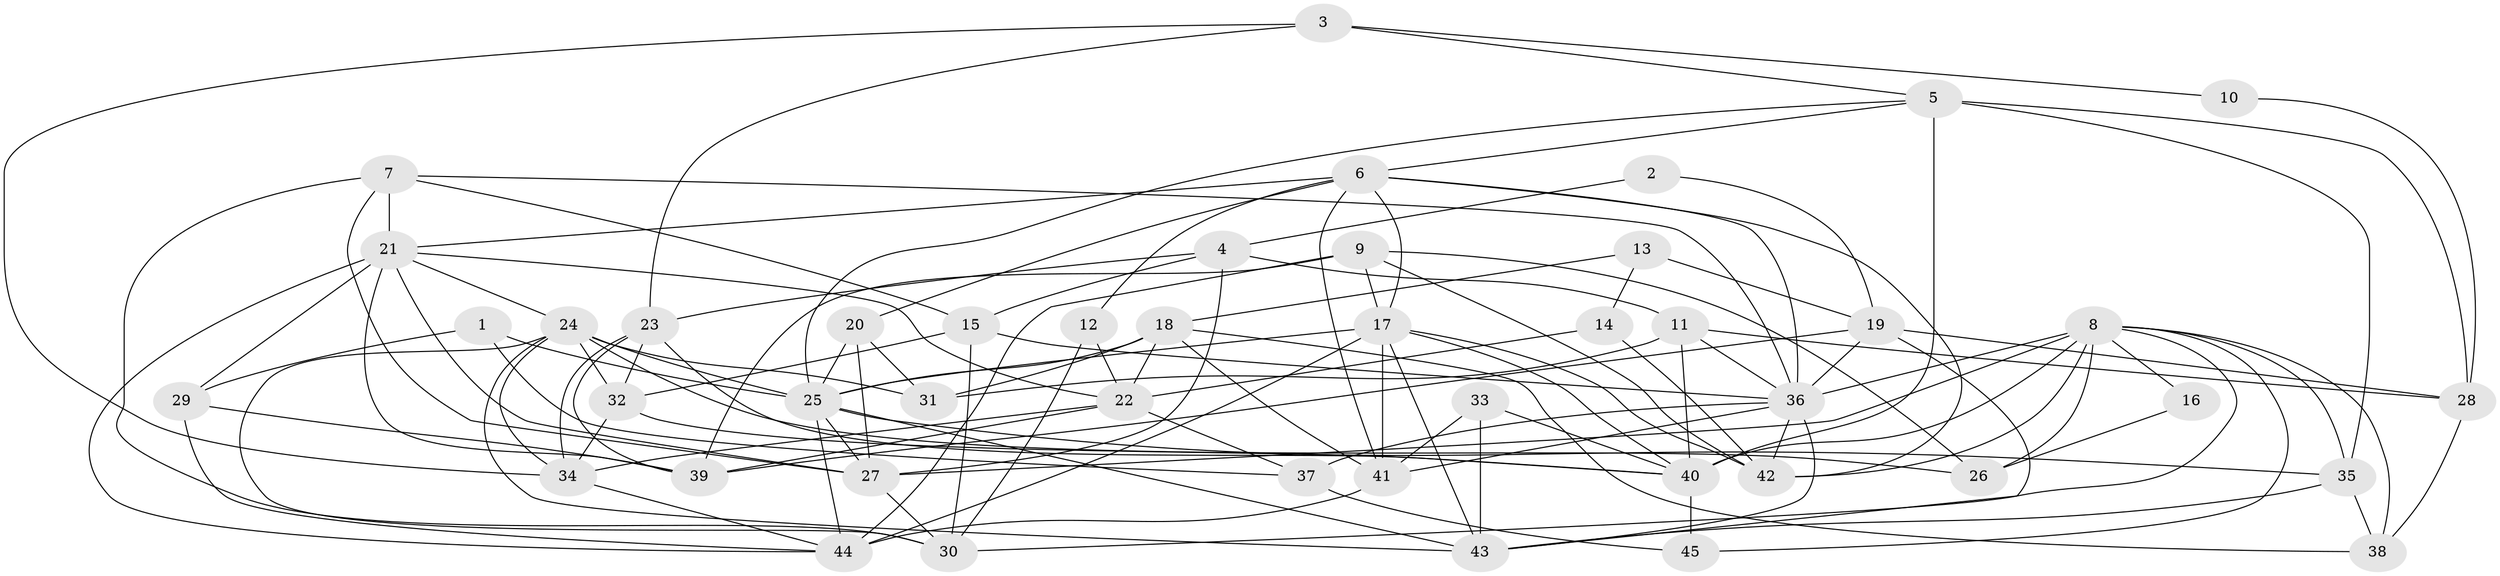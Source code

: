 // original degree distribution, {5: 0.21348314606741572, 4: 0.2247191011235955, 6: 0.11235955056179775, 2: 0.1797752808988764, 3: 0.2247191011235955, 7: 0.033707865168539325, 8: 0.011235955056179775}
// Generated by graph-tools (version 1.1) at 2025/02/03/09/25 03:02:12]
// undirected, 45 vertices, 122 edges
graph export_dot {
graph [start="1"]
  node [color=gray90,style=filled];
  1;
  2;
  3;
  4;
  5;
  6;
  7;
  8;
  9;
  10;
  11;
  12;
  13;
  14;
  15;
  16;
  17;
  18;
  19;
  20;
  21;
  22;
  23;
  24;
  25;
  26;
  27;
  28;
  29;
  30;
  31;
  32;
  33;
  34;
  35;
  36;
  37;
  38;
  39;
  40;
  41;
  42;
  43;
  44;
  45;
  1 -- 25 [weight=2.0];
  1 -- 29 [weight=1.0];
  1 -- 37 [weight=1.0];
  2 -- 4 [weight=1.0];
  2 -- 19 [weight=1.0];
  3 -- 5 [weight=1.0];
  3 -- 10 [weight=1.0];
  3 -- 23 [weight=1.0];
  3 -- 34 [weight=1.0];
  4 -- 11 [weight=1.0];
  4 -- 15 [weight=1.0];
  4 -- 23 [weight=1.0];
  4 -- 27 [weight=1.0];
  5 -- 6 [weight=1.0];
  5 -- 25 [weight=1.0];
  5 -- 28 [weight=1.0];
  5 -- 35 [weight=1.0];
  5 -- 40 [weight=2.0];
  6 -- 12 [weight=1.0];
  6 -- 17 [weight=1.0];
  6 -- 20 [weight=1.0];
  6 -- 21 [weight=1.0];
  6 -- 36 [weight=1.0];
  6 -- 41 [weight=1.0];
  6 -- 42 [weight=1.0];
  7 -- 15 [weight=1.0];
  7 -- 21 [weight=1.0];
  7 -- 27 [weight=1.0];
  7 -- 30 [weight=1.0];
  7 -- 36 [weight=1.0];
  8 -- 16 [weight=1.0];
  8 -- 26 [weight=1.0];
  8 -- 27 [weight=1.0];
  8 -- 30 [weight=1.0];
  8 -- 35 [weight=1.0];
  8 -- 36 [weight=1.0];
  8 -- 38 [weight=1.0];
  8 -- 40 [weight=2.0];
  8 -- 42 [weight=1.0];
  8 -- 45 [weight=1.0];
  9 -- 17 [weight=1.0];
  9 -- 26 [weight=1.0];
  9 -- 39 [weight=1.0];
  9 -- 42 [weight=1.0];
  9 -- 44 [weight=1.0];
  10 -- 28 [weight=1.0];
  11 -- 28 [weight=1.0];
  11 -- 31 [weight=1.0];
  11 -- 36 [weight=1.0];
  11 -- 40 [weight=2.0];
  12 -- 22 [weight=1.0];
  12 -- 30 [weight=1.0];
  13 -- 14 [weight=1.0];
  13 -- 18 [weight=1.0];
  13 -- 19 [weight=2.0];
  14 -- 22 [weight=1.0];
  14 -- 42 [weight=1.0];
  15 -- 30 [weight=1.0];
  15 -- 32 [weight=1.0];
  15 -- 36 [weight=1.0];
  16 -- 26 [weight=1.0];
  17 -- 25 [weight=1.0];
  17 -- 40 [weight=1.0];
  17 -- 41 [weight=1.0];
  17 -- 42 [weight=1.0];
  17 -- 43 [weight=1.0];
  17 -- 44 [weight=2.0];
  18 -- 22 [weight=1.0];
  18 -- 25 [weight=1.0];
  18 -- 31 [weight=1.0];
  18 -- 38 [weight=1.0];
  18 -- 41 [weight=1.0];
  19 -- 28 [weight=1.0];
  19 -- 36 [weight=1.0];
  19 -- 39 [weight=1.0];
  19 -- 43 [weight=1.0];
  20 -- 25 [weight=1.0];
  20 -- 27 [weight=1.0];
  20 -- 31 [weight=1.0];
  21 -- 22 [weight=1.0];
  21 -- 24 [weight=1.0];
  21 -- 27 [weight=1.0];
  21 -- 29 [weight=1.0];
  21 -- 39 [weight=1.0];
  21 -- 44 [weight=2.0];
  22 -- 34 [weight=1.0];
  22 -- 37 [weight=1.0];
  22 -- 39 [weight=1.0];
  23 -- 32 [weight=1.0];
  23 -- 34 [weight=1.0];
  23 -- 39 [weight=1.0];
  23 -- 40 [weight=1.0];
  24 -- 25 [weight=1.0];
  24 -- 26 [weight=1.0];
  24 -- 30 [weight=1.0];
  24 -- 31 [weight=1.0];
  24 -- 32 [weight=1.0];
  24 -- 34 [weight=1.0];
  24 -- 43 [weight=1.0];
  25 -- 27 [weight=1.0];
  25 -- 35 [weight=1.0];
  25 -- 43 [weight=1.0];
  25 -- 44 [weight=1.0];
  27 -- 30 [weight=1.0];
  28 -- 38 [weight=1.0];
  29 -- 39 [weight=1.0];
  29 -- 44 [weight=1.0];
  32 -- 34 [weight=1.0];
  32 -- 40 [weight=1.0];
  33 -- 40 [weight=1.0];
  33 -- 41 [weight=1.0];
  33 -- 43 [weight=1.0];
  34 -- 44 [weight=1.0];
  35 -- 38 [weight=1.0];
  35 -- 43 [weight=1.0];
  36 -- 37 [weight=1.0];
  36 -- 41 [weight=1.0];
  36 -- 42 [weight=1.0];
  36 -- 43 [weight=1.0];
  37 -- 45 [weight=1.0];
  40 -- 45 [weight=1.0];
  41 -- 44 [weight=2.0];
}
